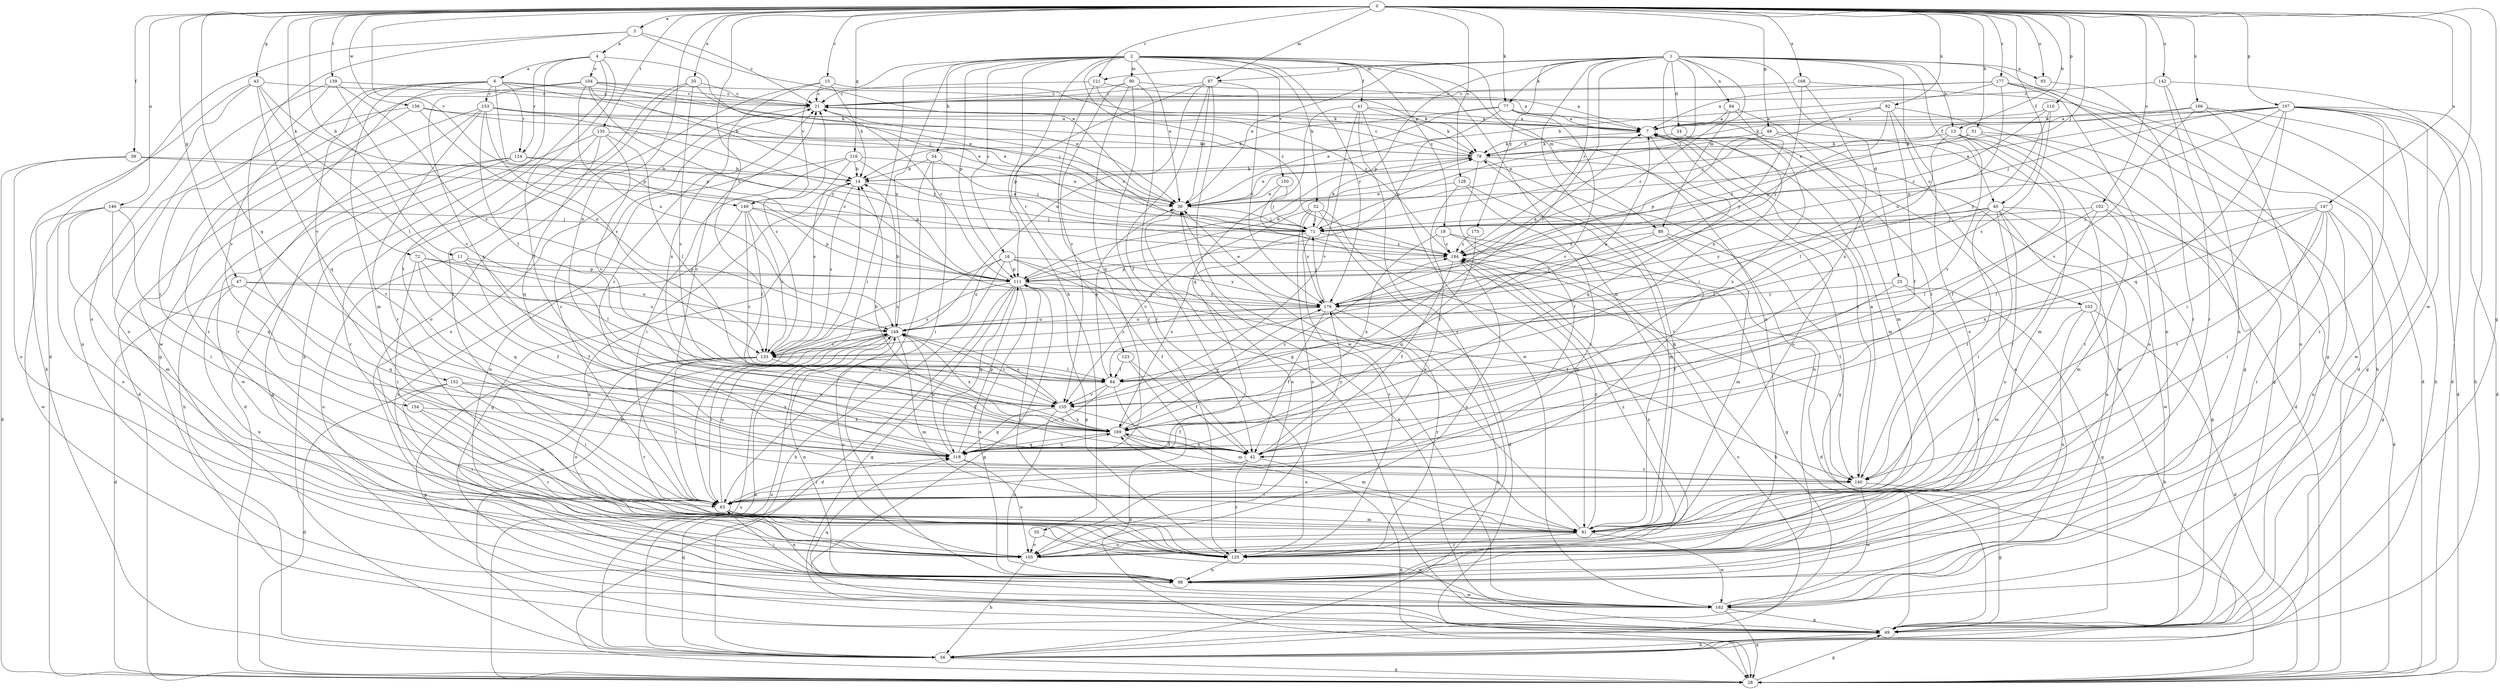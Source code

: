 strict digraph  {
0;
1;
2;
3;
4;
6;
7;
11;
13;
14;
15;
16;
18;
21;
24;
25;
28;
35;
36;
39;
40;
41;
42;
43;
47;
48;
49;
51;
52;
54;
55;
56;
63;
71;
72;
77;
78;
84;
87;
88;
90;
91;
92;
93;
94;
98;
102;
103;
104;
105;
107;
110;
111;
116;
118;
121;
123;
124;
125;
128;
133;
135;
139;
140;
142;
146;
147;
148;
149;
150;
152;
153;
154;
155;
156;
162;
166;
168;
169;
173;
176;
177;
184;
0 -> 3  [label=a];
0 -> 11  [label=b];
0 -> 13  [label=b];
0 -> 15  [label=c];
0 -> 35  [label=e];
0 -> 39  [label=f];
0 -> 40  [label=f];
0 -> 43  [label=g];
0 -> 47  [label=g];
0 -> 48  [label=g];
0 -> 49  [label=g];
0 -> 51  [label=h];
0 -> 71  [label=j];
0 -> 72  [label=k];
0 -> 77  [label=k];
0 -> 87  [label=m];
0 -> 92  [label=n];
0 -> 93  [label=n];
0 -> 102  [label=o];
0 -> 107  [label=p];
0 -> 110  [label=p];
0 -> 116  [label=q];
0 -> 118  [label=q];
0 -> 121  [label=r];
0 -> 128  [label=s];
0 -> 133  [label=s];
0 -> 135  [label=t];
0 -> 139  [label=t];
0 -> 142  [label=u];
0 -> 146  [label=u];
0 -> 147  [label=u];
0 -> 149  [label=v];
0 -> 156  [label=w];
0 -> 162  [label=w];
0 -> 166  [label=x];
0 -> 168  [label=x];
0 -> 169  [label=x];
0 -> 177  [label=z];
1 -> 13  [label=b];
1 -> 24  [label=d];
1 -> 25  [label=d];
1 -> 28  [label=d];
1 -> 36  [label=e];
1 -> 40  [label=f];
1 -> 63  [label=i];
1 -> 71  [label=j];
1 -> 77  [label=k];
1 -> 84  [label=l];
1 -> 87  [label=m];
1 -> 88  [label=m];
1 -> 93  [label=n];
1 -> 94  [label=n];
1 -> 103  [label=o];
1 -> 111  [label=p];
1 -> 121  [label=r];
1 -> 169  [label=x];
1 -> 173  [label=y];
1 -> 184  [label=z];
2 -> 16  [label=c];
2 -> 18  [label=c];
2 -> 36  [label=e];
2 -> 41  [label=f];
2 -> 52  [label=h];
2 -> 54  [label=h];
2 -> 55  [label=h];
2 -> 63  [label=i];
2 -> 88  [label=m];
2 -> 90  [label=m];
2 -> 91  [label=m];
2 -> 98  [label=n];
2 -> 111  [label=p];
2 -> 123  [label=r];
2 -> 148  [label=u];
2 -> 149  [label=v];
2 -> 150  [label=v];
2 -> 176  [label=y];
2 -> 184  [label=z];
3 -> 4  [label=a];
3 -> 21  [label=c];
3 -> 28  [label=d];
3 -> 36  [label=e];
3 -> 63  [label=i];
4 -> 6  [label=a];
4 -> 42  [label=f];
4 -> 56  [label=h];
4 -> 71  [label=j];
4 -> 104  [label=o];
4 -> 124  [label=r];
4 -> 140  [label=t];
6 -> 21  [label=c];
6 -> 36  [label=e];
6 -> 49  [label=g];
6 -> 78  [label=k];
6 -> 91  [label=m];
6 -> 111  [label=p];
6 -> 124  [label=r];
6 -> 152  [label=v];
6 -> 153  [label=v];
6 -> 154  [label=v];
7 -> 78  [label=k];
7 -> 91  [label=m];
7 -> 105  [label=o];
7 -> 118  [label=q];
7 -> 140  [label=t];
11 -> 42  [label=f];
11 -> 84  [label=l];
11 -> 105  [label=o];
11 -> 111  [label=p];
13 -> 42  [label=f];
13 -> 78  [label=k];
13 -> 84  [label=l];
13 -> 91  [label=m];
13 -> 125  [label=r];
13 -> 155  [label=v];
14 -> 36  [label=e];
14 -> 49  [label=g];
14 -> 133  [label=s];
15 -> 14  [label=b];
15 -> 21  [label=c];
15 -> 78  [label=k];
15 -> 105  [label=o];
15 -> 169  [label=x];
16 -> 42  [label=f];
16 -> 56  [label=h];
16 -> 111  [label=p];
16 -> 133  [label=s];
16 -> 140  [label=t];
16 -> 148  [label=u];
16 -> 176  [label=y];
18 -> 28  [label=d];
18 -> 49  [label=g];
18 -> 169  [label=x];
18 -> 184  [label=z];
21 -> 7  [label=a];
21 -> 105  [label=o];
24 -> 78  [label=k];
24 -> 169  [label=x];
25 -> 42  [label=f];
25 -> 49  [label=g];
25 -> 125  [label=r];
25 -> 176  [label=y];
28 -> 49  [label=g];
28 -> 148  [label=u];
35 -> 21  [label=c];
35 -> 63  [label=i];
35 -> 71  [label=j];
35 -> 125  [label=r];
35 -> 155  [label=v];
36 -> 71  [label=j];
36 -> 105  [label=o];
39 -> 14  [label=b];
39 -> 28  [label=d];
39 -> 105  [label=o];
39 -> 184  [label=z];
40 -> 49  [label=g];
40 -> 63  [label=i];
40 -> 71  [label=j];
40 -> 84  [label=l];
40 -> 98  [label=n];
40 -> 105  [label=o];
40 -> 140  [label=t];
40 -> 162  [label=w];
40 -> 176  [label=y];
41 -> 7  [label=a];
41 -> 78  [label=k];
41 -> 118  [label=q];
41 -> 125  [label=r];
41 -> 155  [label=v];
41 -> 162  [label=w];
42 -> 28  [label=d];
42 -> 63  [label=i];
42 -> 125  [label=r];
42 -> 169  [label=x];
42 -> 176  [label=y];
43 -> 21  [label=c];
43 -> 56  [label=h];
43 -> 84  [label=l];
43 -> 105  [label=o];
43 -> 111  [label=p];
43 -> 118  [label=q];
47 -> 28  [label=d];
47 -> 98  [label=n];
47 -> 118  [label=q];
47 -> 148  [label=u];
47 -> 176  [label=y];
48 -> 28  [label=d];
48 -> 36  [label=e];
48 -> 78  [label=k];
48 -> 111  [label=p];
48 -> 162  [label=w];
49 -> 36  [label=e];
49 -> 56  [label=h];
49 -> 111  [label=p];
51 -> 49  [label=g];
51 -> 78  [label=k];
51 -> 105  [label=o];
51 -> 184  [label=z];
52 -> 28  [label=d];
52 -> 71  [label=j];
52 -> 91  [label=m];
52 -> 105  [label=o];
52 -> 155  [label=v];
52 -> 176  [label=y];
54 -> 14  [label=b];
54 -> 63  [label=i];
54 -> 71  [label=j];
54 -> 98  [label=n];
55 -> 105  [label=o];
55 -> 162  [label=w];
56 -> 14  [label=b];
56 -> 28  [label=d];
56 -> 118  [label=q];
56 -> 148  [label=u];
56 -> 184  [label=z];
63 -> 21  [label=c];
63 -> 91  [label=m];
63 -> 98  [label=n];
63 -> 148  [label=u];
71 -> 78  [label=k];
71 -> 125  [label=r];
71 -> 169  [label=x];
71 -> 184  [label=z];
72 -> 42  [label=f];
72 -> 63  [label=i];
72 -> 111  [label=p];
72 -> 118  [label=q];
72 -> 148  [label=u];
77 -> 7  [label=a];
77 -> 14  [label=b];
77 -> 36  [label=e];
77 -> 91  [label=m];
77 -> 111  [label=p];
77 -> 155  [label=v];
78 -> 14  [label=b];
78 -> 21  [label=c];
78 -> 36  [label=e];
78 -> 42  [label=f];
78 -> 49  [label=g];
78 -> 98  [label=n];
84 -> 36  [label=e];
84 -> 91  [label=m];
84 -> 118  [label=q];
84 -> 155  [label=v];
87 -> 21  [label=c];
87 -> 36  [label=e];
87 -> 42  [label=f];
87 -> 111  [label=p];
87 -> 148  [label=u];
87 -> 162  [label=w];
87 -> 176  [label=y];
88 -> 91  [label=m];
88 -> 140  [label=t];
88 -> 176  [label=y];
88 -> 184  [label=z];
90 -> 7  [label=a];
90 -> 21  [label=c];
90 -> 49  [label=g];
90 -> 118  [label=q];
90 -> 125  [label=r];
90 -> 155  [label=v];
91 -> 36  [label=e];
91 -> 78  [label=k];
91 -> 105  [label=o];
91 -> 125  [label=r];
91 -> 162  [label=w];
91 -> 169  [label=x];
91 -> 184  [label=z];
92 -> 7  [label=a];
92 -> 42  [label=f];
92 -> 49  [label=g];
92 -> 71  [label=j];
92 -> 105  [label=o];
92 -> 111  [label=p];
93 -> 125  [label=r];
94 -> 7  [label=a];
94 -> 140  [label=t];
94 -> 176  [label=y];
94 -> 184  [label=z];
98 -> 63  [label=i];
98 -> 162  [label=w];
98 -> 184  [label=z];
102 -> 28  [label=d];
102 -> 71  [label=j];
102 -> 84  [label=l];
102 -> 91  [label=m];
102 -> 140  [label=t];
103 -> 28  [label=d];
103 -> 56  [label=h];
103 -> 91  [label=m];
103 -> 98  [label=n];
103 -> 148  [label=u];
104 -> 7  [label=a];
104 -> 14  [label=b];
104 -> 21  [label=c];
104 -> 36  [label=e];
104 -> 148  [label=u];
104 -> 162  [label=w];
104 -> 169  [label=x];
104 -> 176  [label=y];
105 -> 56  [label=h];
105 -> 148  [label=u];
105 -> 184  [label=z];
107 -> 7  [label=a];
107 -> 28  [label=d];
107 -> 36  [label=e];
107 -> 49  [label=g];
107 -> 56  [label=h];
107 -> 63  [label=i];
107 -> 71  [label=j];
107 -> 78  [label=k];
107 -> 111  [label=p];
107 -> 118  [label=q];
107 -> 125  [label=r];
107 -> 162  [label=w];
110 -> 7  [label=a];
110 -> 133  [label=s];
110 -> 176  [label=y];
110 -> 184  [label=z];
111 -> 21  [label=c];
111 -> 28  [label=d];
111 -> 49  [label=g];
111 -> 78  [label=k];
111 -> 98  [label=n];
111 -> 118  [label=q];
111 -> 125  [label=r];
111 -> 133  [label=s];
111 -> 176  [label=y];
116 -> 14  [label=b];
116 -> 36  [label=e];
116 -> 63  [label=i];
116 -> 71  [label=j];
116 -> 98  [label=n];
116 -> 133  [label=s];
118 -> 21  [label=c];
118 -> 105  [label=o];
118 -> 111  [label=p];
118 -> 140  [label=t];
118 -> 148  [label=u];
118 -> 169  [label=x];
121 -> 21  [label=c];
121 -> 78  [label=k];
121 -> 125  [label=r];
121 -> 184  [label=z];
123 -> 28  [label=d];
123 -> 42  [label=f];
123 -> 84  [label=l];
124 -> 14  [label=b];
124 -> 49  [label=g];
124 -> 56  [label=h];
124 -> 111  [label=p];
124 -> 162  [label=w];
125 -> 98  [label=n];
125 -> 111  [label=p];
128 -> 36  [label=e];
128 -> 42  [label=f];
128 -> 63  [label=i];
128 -> 91  [label=m];
133 -> 7  [label=a];
133 -> 21  [label=c];
133 -> 42  [label=f];
133 -> 49  [label=g];
133 -> 63  [label=i];
133 -> 84  [label=l];
133 -> 105  [label=o];
133 -> 125  [label=r];
135 -> 28  [label=d];
135 -> 78  [label=k];
135 -> 84  [label=l];
135 -> 118  [label=q];
135 -> 125  [label=r];
135 -> 155  [label=v];
139 -> 21  [label=c];
139 -> 63  [label=i];
139 -> 98  [label=n];
139 -> 133  [label=s];
139 -> 155  [label=v];
140 -> 7  [label=a];
140 -> 49  [label=g];
140 -> 63  [label=i];
140 -> 162  [label=w];
142 -> 21  [label=c];
142 -> 28  [label=d];
142 -> 98  [label=n];
142 -> 125  [label=r];
146 -> 63  [label=i];
146 -> 71  [label=j];
146 -> 91  [label=m];
146 -> 105  [label=o];
146 -> 118  [label=q];
146 -> 162  [label=w];
147 -> 49  [label=g];
147 -> 63  [label=i];
147 -> 71  [label=j];
147 -> 84  [label=l];
147 -> 98  [label=n];
147 -> 125  [label=r];
147 -> 140  [label=t];
147 -> 169  [label=x];
148 -> 14  [label=b];
148 -> 56  [label=h];
148 -> 63  [label=i];
148 -> 91  [label=m];
148 -> 98  [label=n];
148 -> 133  [label=s];
148 -> 155  [label=v];
148 -> 169  [label=x];
149 -> 71  [label=j];
149 -> 84  [label=l];
149 -> 98  [label=n];
149 -> 111  [label=p];
149 -> 133  [label=s];
149 -> 155  [label=v];
150 -> 36  [label=e];
150 -> 71  [label=j];
150 -> 140  [label=t];
152 -> 28  [label=d];
152 -> 63  [label=i];
152 -> 125  [label=r];
152 -> 155  [label=v];
152 -> 169  [label=x];
153 -> 7  [label=a];
153 -> 28  [label=d];
153 -> 36  [label=e];
153 -> 84  [label=l];
153 -> 125  [label=r];
153 -> 133  [label=s];
153 -> 140  [label=t];
153 -> 184  [label=z];
154 -> 91  [label=m];
154 -> 125  [label=r];
154 -> 169  [label=x];
155 -> 42  [label=f];
155 -> 98  [label=n];
155 -> 118  [label=q];
155 -> 148  [label=u];
155 -> 169  [label=x];
156 -> 7  [label=a];
156 -> 36  [label=e];
156 -> 98  [label=n];
156 -> 125  [label=r];
156 -> 148  [label=u];
162 -> 7  [label=a];
162 -> 14  [label=b];
162 -> 28  [label=d];
162 -> 49  [label=g];
162 -> 118  [label=q];
166 -> 7  [label=a];
166 -> 28  [label=d];
166 -> 36  [label=e];
166 -> 56  [label=h];
166 -> 98  [label=n];
166 -> 155  [label=v];
168 -> 21  [label=c];
168 -> 56  [label=h];
168 -> 169  [label=x];
168 -> 176  [label=y];
169 -> 14  [label=b];
169 -> 21  [label=c];
169 -> 42  [label=f];
169 -> 91  [label=m];
169 -> 118  [label=q];
169 -> 176  [label=y];
169 -> 184  [label=z];
173 -> 118  [label=q];
173 -> 184  [label=z];
176 -> 7  [label=a];
176 -> 36  [label=e];
176 -> 42  [label=f];
176 -> 56  [label=h];
176 -> 71  [label=j];
176 -> 125  [label=r];
176 -> 133  [label=s];
176 -> 148  [label=u];
177 -> 7  [label=a];
177 -> 14  [label=b];
177 -> 21  [label=c];
177 -> 28  [label=d];
177 -> 49  [label=g];
177 -> 98  [label=n];
177 -> 148  [label=u];
184 -> 21  [label=c];
184 -> 42  [label=f];
184 -> 56  [label=h];
184 -> 105  [label=o];
184 -> 111  [label=p];
}
